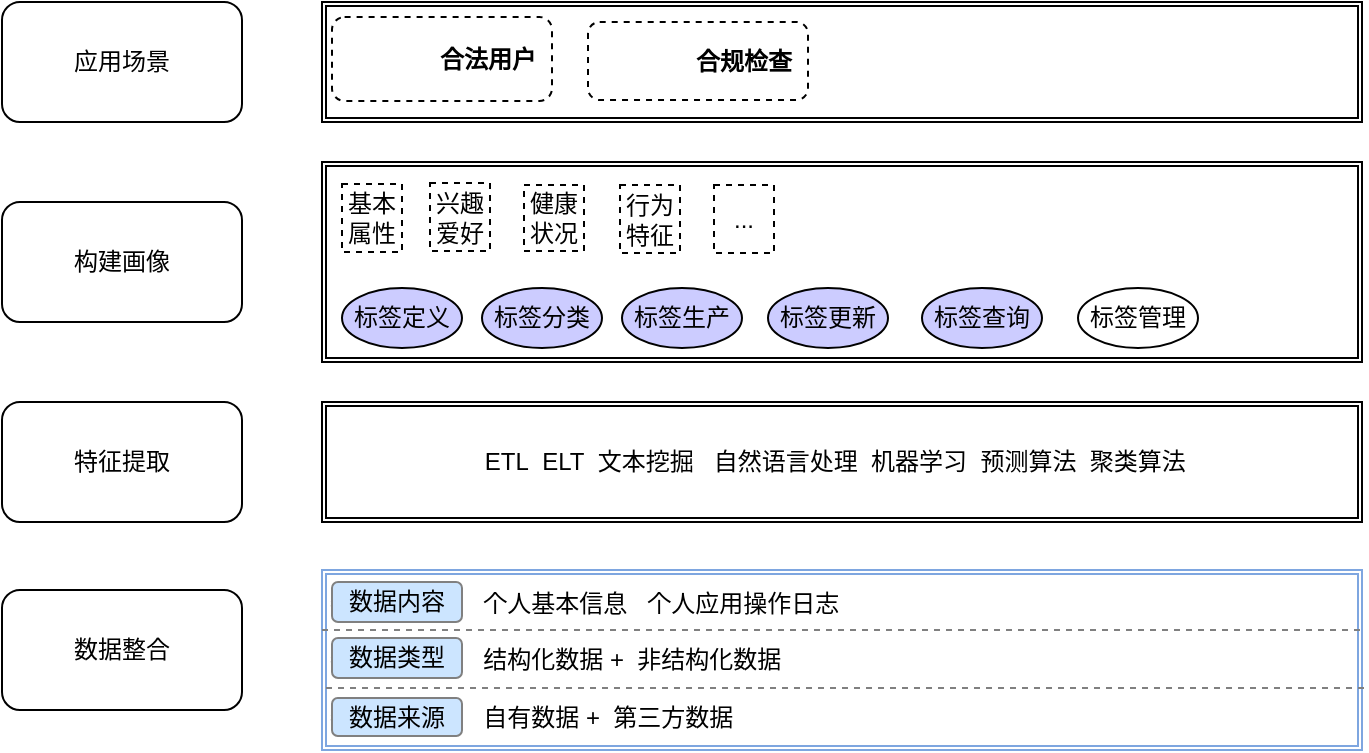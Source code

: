 <mxfile version="11.0.4" type="github"><diagram id="Wqg2gh_W4WhwOAYbxStF" name="第 1 页"><mxGraphModel dx="868" dy="452" grid="1" gridSize="10" guides="1" tooltips="1" connect="1" arrows="1" fold="1" page="1" pageScale="1" pageWidth="827" pageHeight="1169" math="0" shadow="0"><root><mxCell id="0"/><mxCell id="1" parent="0"/><mxCell id="6ONejZ9WeTlAtuSwH-2m-1" value="应用场景" style="rounded=1;whiteSpace=wrap;html=1;" parent="1" vertex="1"><mxGeometry x="40" y="30" width="120" height="60" as="geometry"/></mxCell><mxCell id="6ONejZ9WeTlAtuSwH-2m-2" value="构建画像" style="rounded=1;whiteSpace=wrap;html=1;" parent="1" vertex="1"><mxGeometry x="40" y="130" width="120" height="60" as="geometry"/></mxCell><mxCell id="6ONejZ9WeTlAtuSwH-2m-3" value="特征提取" style="rounded=1;whiteSpace=wrap;html=1;" parent="1" vertex="1"><mxGeometry x="40" y="230" width="120" height="60" as="geometry"/></mxCell><mxCell id="6ONejZ9WeTlAtuSwH-2m-4" value="数据整合" style="rounded=1;whiteSpace=wrap;html=1;" parent="1" vertex="1"><mxGeometry x="40" y="324" width="120" height="60" as="geometry"/></mxCell><mxCell id="6ONejZ9WeTlAtuSwH-2m-8" value="" style="shape=ext;double=1;rounded=0;whiteSpace=wrap;html=1;" parent="1" vertex="1"><mxGeometry x="200" y="30" width="520" height="60" as="geometry"/></mxCell><mxCell id="6ONejZ9WeTlAtuSwH-2m-9" value="" style="shape=ext;double=1;rounded=0;whiteSpace=wrap;html=1;" parent="1" vertex="1"><mxGeometry x="200" y="110" width="520" height="100" as="geometry"/></mxCell><mxCell id="6ONejZ9WeTlAtuSwH-2m-10" value="ETL&amp;nbsp; ELT&amp;nbsp; 文本挖掘&amp;nbsp; &amp;nbsp;自然语言处理&amp;nbsp; 机器学习&amp;nbsp; 预测算法&amp;nbsp; 聚类算法&amp;nbsp;&amp;nbsp;" style="shape=ext;double=1;rounded=0;whiteSpace=wrap;html=1;" parent="1" vertex="1"><mxGeometry x="200" y="230" width="520" height="60" as="geometry"/></mxCell><mxCell id="6ONejZ9WeTlAtuSwH-2m-11" value="数据内容：&amp;nbsp; &amp;nbsp; &amp;nbsp;个人基本信息&amp;nbsp; &amp;nbsp;个人应用操作日志&lt;br&gt;&lt;br&gt;数据类型：&amp;nbsp; &amp;nbsp; &amp;nbsp;结构化数据 +&amp;nbsp; 非结构化数据&lt;br&gt;&lt;br&gt;数据来源：&amp;nbsp; &amp;nbsp; &amp;nbsp;自有数据 +&amp;nbsp; 第三方数据" style="shape=ext;double=1;rounded=0;whiteSpace=wrap;html=1;align=left;strokeColor=#7EA6E0;" parent="1" vertex="1"><mxGeometry x="200" y="314" width="520" height="90" as="geometry"/></mxCell><mxCell id="6ONejZ9WeTlAtuSwH-2m-13" value="标签定义" style="ellipse;whiteSpace=wrap;html=1;fillColor=#CCCCFF;" parent="1" vertex="1"><mxGeometry x="210" y="173" width="60" height="30" as="geometry"/></mxCell><mxCell id="6ONejZ9WeTlAtuSwH-2m-14" value="标签分类" style="ellipse;whiteSpace=wrap;html=1;fillColor=#CCCCFF;" parent="1" vertex="1"><mxGeometry x="280" y="173" width="60" height="30" as="geometry"/></mxCell><mxCell id="6ONejZ9WeTlAtuSwH-2m-15" value="标签生产" style="ellipse;whiteSpace=wrap;html=1;fillColor=#CCCCFF;" parent="1" vertex="1"><mxGeometry x="350" y="173" width="60" height="30" as="geometry"/></mxCell><mxCell id="6ONejZ9WeTlAtuSwH-2m-16" value="标签更新" style="ellipse;whiteSpace=wrap;html=1;fillColor=#CCCCFF;" parent="1" vertex="1"><mxGeometry x="423" y="173" width="60" height="30" as="geometry"/></mxCell><mxCell id="6ONejZ9WeTlAtuSwH-2m-17" value="标签查询" style="ellipse;whiteSpace=wrap;html=1;fillColor=#CCCCFF;" parent="1" vertex="1"><mxGeometry x="500" y="173" width="60" height="30" as="geometry"/></mxCell><mxCell id="6ONejZ9WeTlAtuSwH-2m-18" value="标签管理" style="ellipse;whiteSpace=wrap;html=1;" parent="1" vertex="1"><mxGeometry x="578" y="173" width="60" height="30" as="geometry"/></mxCell><mxCell id="6ONejZ9WeTlAtuSwH-2m-20" value="基本属性" style="shape=ext;rounded=0;whiteSpace=wrap;html=1;dashed=1;" parent="1" vertex="1"><mxGeometry x="210" y="121" width="30" height="34" as="geometry"/></mxCell><mxCell id="6ONejZ9WeTlAtuSwH-2m-22" value="兴趣爱好" style="shape=ext;rounded=0;whiteSpace=wrap;html=1;dashed=1;" parent="1" vertex="1"><mxGeometry x="254" y="120.5" width="30" height="34" as="geometry"/></mxCell><mxCell id="6ONejZ9WeTlAtuSwH-2m-23" value="行为特征&lt;span style=&quot;font-family: &amp;#34;helvetica&amp;#34; , &amp;#34;arial&amp;#34; , sans-serif ; font-size: 0px ; white-space: nowrap&quot;&gt;%3CmxGraphModel%3E%3Croot%3E%3CmxCell%20id%3D%220%22%2F%3E%3CmxCell%20id%3D%221%22%20parent%3D%220%22%2F%3E%3CmxCell%20id%3D%222%22%20value%3D%22%E5%9F%BA%E6%9C%AC%E5%B1%9E%E6%80%A7%22%20style%3D%22shape%3Dext%3Brounded%3D0%3BwhiteSpace%3Dwrap%3Bhtml%3D1%3Bdashed%3D1%3B%22%20vertex%3D%221%22%20parent%3D%221%22%3E%3CmxGeometry%20x%3D%22210%22%20y%3D%22120%22%20width%3D%2230%22%20height%3D%2240%22%20as%3D%22geometry%22%2F%3E%3C%2FmxCell%3E%3C%2Froot%3E%3C%2FmxGraphModel%3E&lt;/span&gt;" style="shape=ext;rounded=0;whiteSpace=wrap;html=1;dashed=1;" parent="1" vertex="1"><mxGeometry x="349" y="121.5" width="30" height="34" as="geometry"/></mxCell><mxCell id="6ONejZ9WeTlAtuSwH-2m-25" value="健康状况" style="shape=ext;rounded=0;whiteSpace=wrap;html=1;dashed=1;" parent="1" vertex="1"><mxGeometry x="301" y="121.5" width="30" height="33" as="geometry"/></mxCell><mxCell id="6ONejZ9WeTlAtuSwH-2m-26" value="合法用户" style="label;whiteSpace=wrap;html=1;image=https://static.easyicon.net/preview/121/1210124.gif;dashed=1;" parent="1" vertex="1"><mxGeometry x="205" y="37.5" width="110" height="42" as="geometry"/></mxCell><mxCell id="6ONejZ9WeTlAtuSwH-2m-30" value="..." style="shape=ext;rounded=0;whiteSpace=wrap;html=1;dashed=1;" parent="1" vertex="1"><mxGeometry x="396" y="121.5" width="30" height="34" as="geometry"/></mxCell><mxCell id="6ONejZ9WeTlAtuSwH-2m-31" value="" style="line;strokeWidth=1;html=1;dashed=1;strokeColor=#808080;" parent="1" vertex="1"><mxGeometry x="200" y="339" width="520" height="10" as="geometry"/></mxCell><mxCell id="6ONejZ9WeTlAtuSwH-2m-32" value="" style="line;strokeWidth=1;html=1;dashed=1;strokeColor=#808080;" parent="1" vertex="1"><mxGeometry x="202" y="368" width="520" height="10" as="geometry"/></mxCell><mxCell id="6ONejZ9WeTlAtuSwH-2m-33" value="数据内容" style="shape=ext;rounded=1;whiteSpace=wrap;html=1;strokeColor=#808080;strokeWidth=1;fillColor=#CCE5FF;" parent="1" vertex="1"><mxGeometry x="205" y="320" width="65" height="20" as="geometry"/></mxCell><mxCell id="6ONejZ9WeTlAtuSwH-2m-34" value="数据类型" style="shape=ext;rounded=1;whiteSpace=wrap;html=1;strokeColor=#808080;strokeWidth=1;fillColor=#CCE5FF;" parent="1" vertex="1"><mxGeometry x="205" y="348" width="65" height="20" as="geometry"/></mxCell><mxCell id="6ONejZ9WeTlAtuSwH-2m-35" value="数据来源" style="shape=ext;rounded=1;whiteSpace=wrap;html=1;strokeColor=#808080;strokeWidth=1;fillColor=#CCE5FF;" parent="1" vertex="1"><mxGeometry x="205" y="378" width="65" height="19" as="geometry"/></mxCell><mxCell id="GgDlbl-YQbN_RNU8cM7F-1" value="合规检查" style="label;whiteSpace=wrap;html=1;image=https://www.easyicon.net/api/resizeApi.php?id=1214413&amp;size=128;dashed=1;gradientColor=#ffffff;" vertex="1" parent="1"><mxGeometry x="333" y="40" width="110" height="39" as="geometry"/></mxCell></root></mxGraphModel></diagram></mxfile>